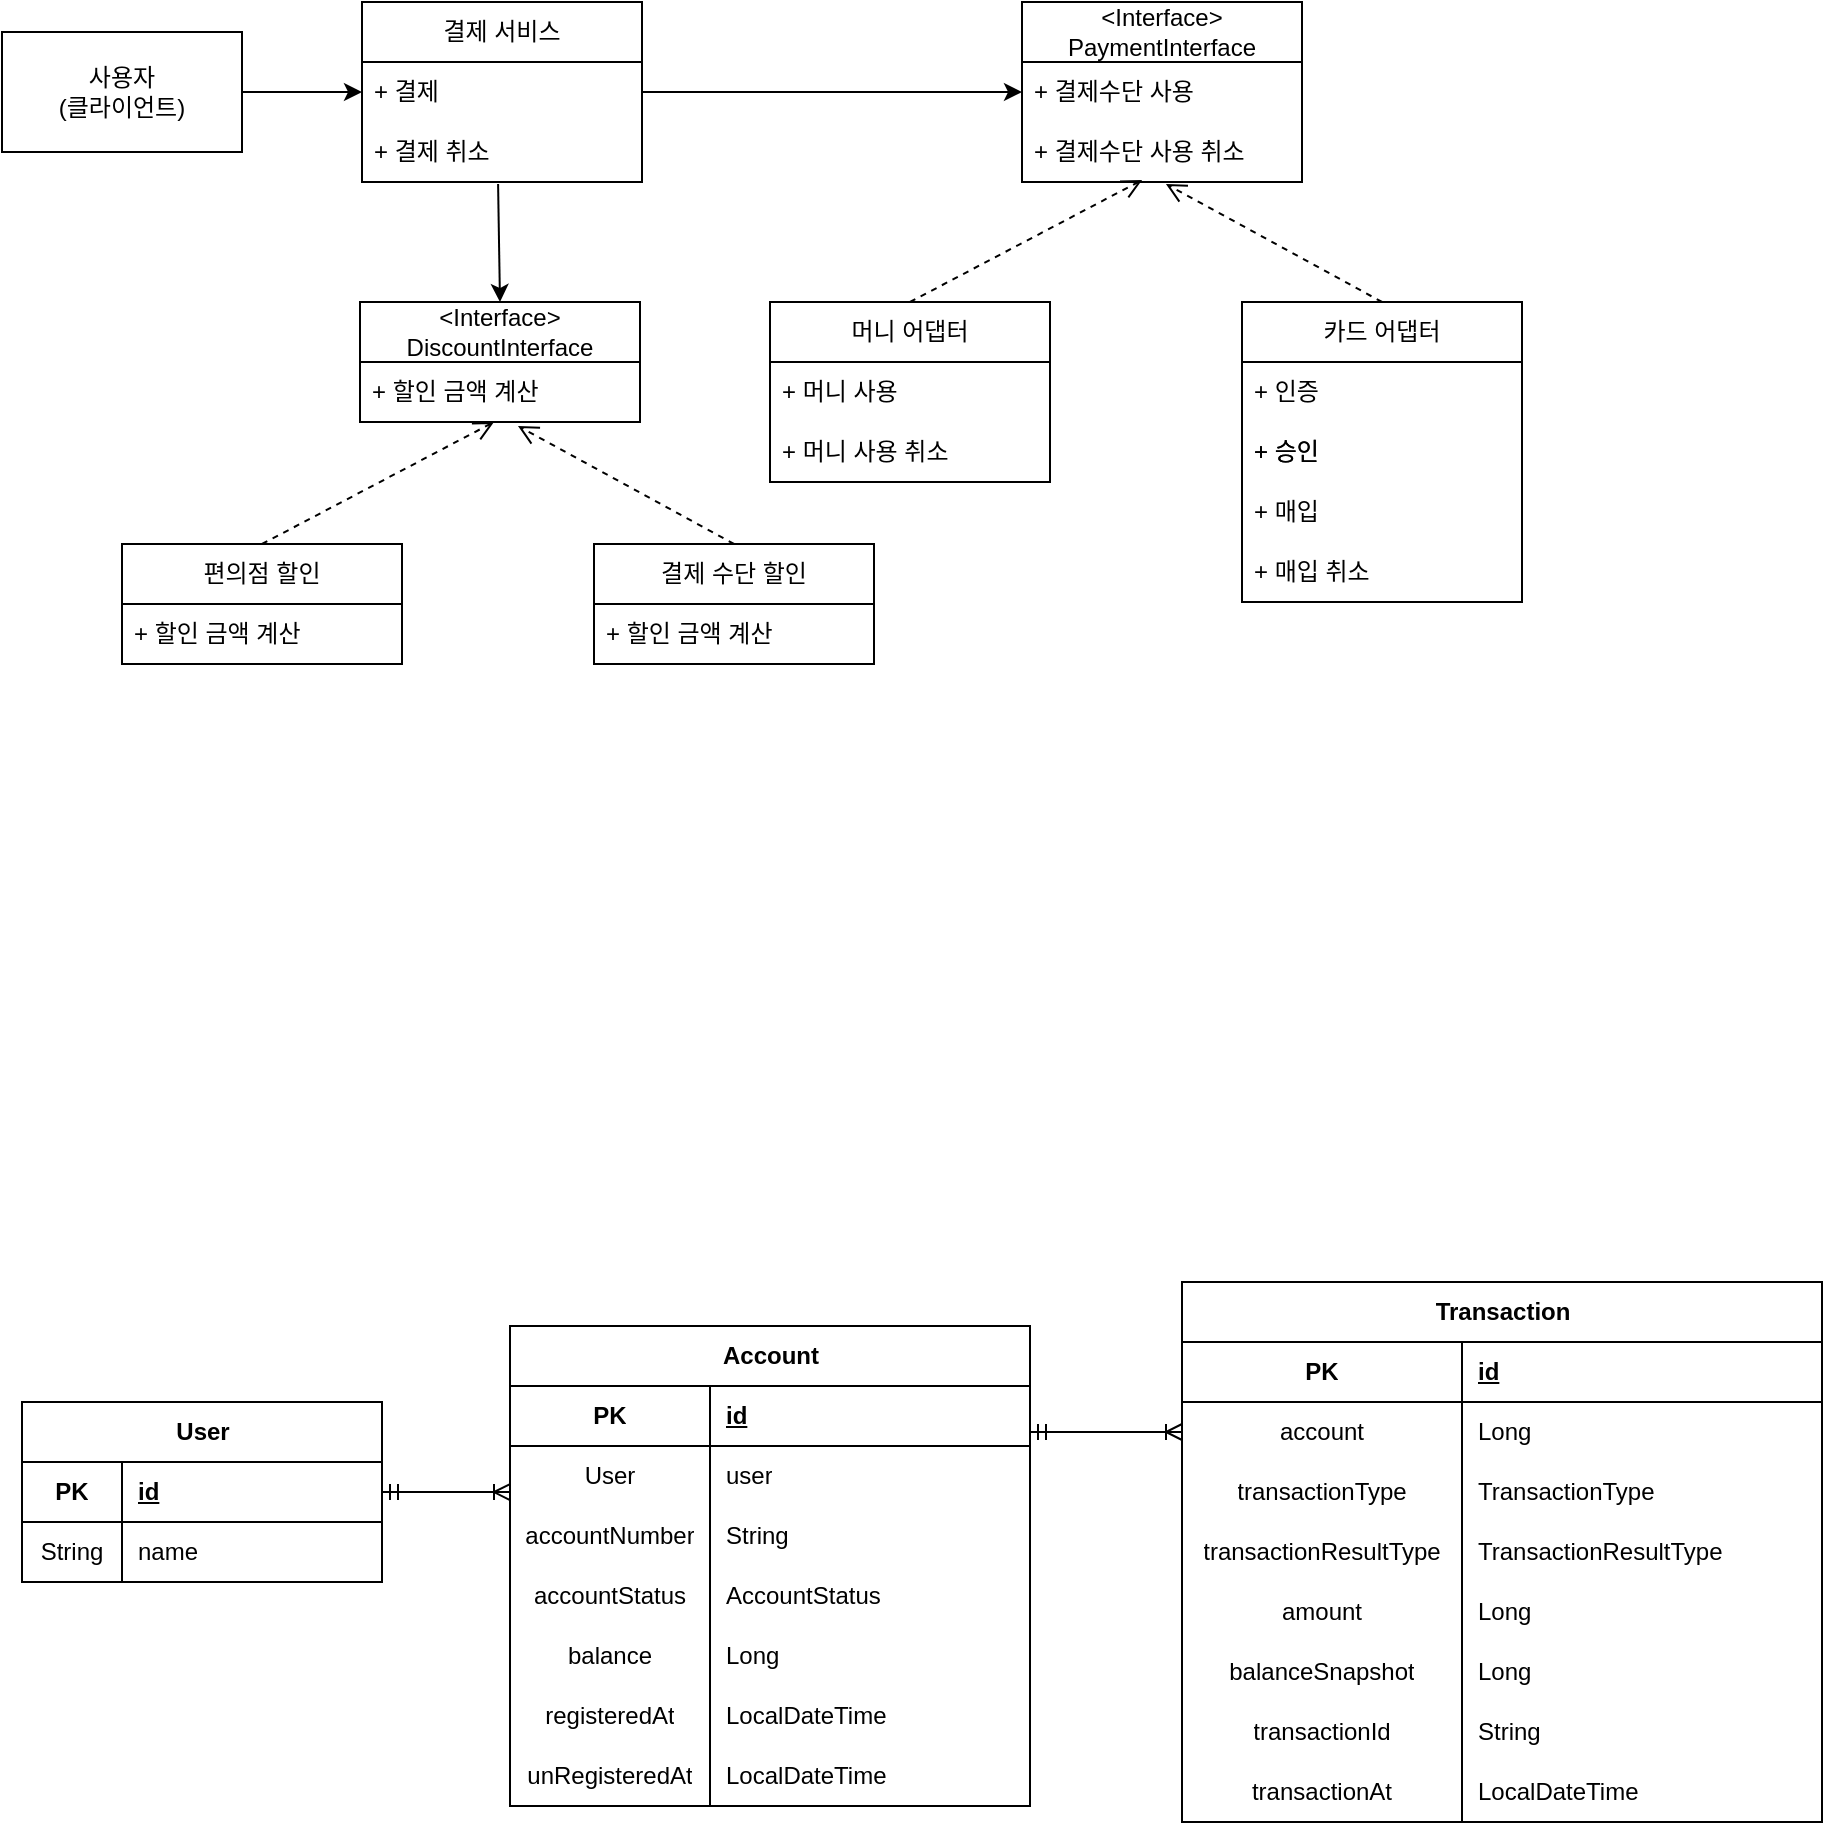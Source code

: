 <mxfile version="24.4.15" type="github">
  <diagram id="C5RBs43oDa-KdzZeNtuy" name="Page-1">
    <mxGraphModel dx="1027" dy="1156" grid="1" gridSize="10" guides="1" tooltips="1" connect="1" arrows="1" fold="1" page="1" pageScale="1" pageWidth="827" pageHeight="1169" math="0" shadow="0">
      <root>
        <mxCell id="WIyWlLk6GJQsqaUBKTNV-0" />
        <mxCell id="WIyWlLk6GJQsqaUBKTNV-1" parent="WIyWlLk6GJQsqaUBKTNV-0" />
        <mxCell id="8xbjp1mDKexS0a4LAFoc-0" value="결제 서비스" style="swimlane;fontStyle=0;childLayout=stackLayout;horizontal=1;startSize=30;horizontalStack=0;resizeParent=1;resizeParentMax=0;resizeLast=0;collapsible=1;marginBottom=0;whiteSpace=wrap;html=1;" parent="WIyWlLk6GJQsqaUBKTNV-1" vertex="1">
          <mxGeometry x="210" y="410" width="140" height="90" as="geometry" />
        </mxCell>
        <mxCell id="8xbjp1mDKexS0a4LAFoc-1" value="+ 결제" style="text;strokeColor=none;fillColor=none;align=left;verticalAlign=middle;spacingLeft=4;spacingRight=4;overflow=hidden;points=[[0,0.5],[1,0.5]];portConstraint=eastwest;rotatable=0;whiteSpace=wrap;html=1;" parent="8xbjp1mDKexS0a4LAFoc-0" vertex="1">
          <mxGeometry y="30" width="140" height="30" as="geometry" />
        </mxCell>
        <mxCell id="8xbjp1mDKexS0a4LAFoc-2" value="+ 결제 취소" style="text;strokeColor=none;fillColor=none;align=left;verticalAlign=middle;spacingLeft=4;spacingRight=4;overflow=hidden;points=[[0,0.5],[1,0.5]];portConstraint=eastwest;rotatable=0;whiteSpace=wrap;html=1;" parent="8xbjp1mDKexS0a4LAFoc-0" vertex="1">
          <mxGeometry y="60" width="140" height="30" as="geometry" />
        </mxCell>
        <mxCell id="8xbjp1mDKexS0a4LAFoc-4" value="&amp;lt;Interface&amp;gt;&lt;div&gt;PaymentInterface&lt;/div&gt;" style="swimlane;fontStyle=0;childLayout=stackLayout;horizontal=1;startSize=30;horizontalStack=0;resizeParent=1;resizeParentMax=0;resizeLast=0;collapsible=1;marginBottom=0;whiteSpace=wrap;html=1;" parent="WIyWlLk6GJQsqaUBKTNV-1" vertex="1">
          <mxGeometry x="540" y="410" width="140" height="90" as="geometry" />
        </mxCell>
        <mxCell id="8xbjp1mDKexS0a4LAFoc-5" value="+ 결제수단 사용" style="text;strokeColor=none;fillColor=none;align=left;verticalAlign=middle;spacingLeft=4;spacingRight=4;overflow=hidden;points=[[0,0.5],[1,0.5]];portConstraint=eastwest;rotatable=0;whiteSpace=wrap;html=1;" parent="8xbjp1mDKexS0a4LAFoc-4" vertex="1">
          <mxGeometry y="30" width="140" height="30" as="geometry" />
        </mxCell>
        <mxCell id="8xbjp1mDKexS0a4LAFoc-6" value="+ 결제수단 사용 취소" style="text;strokeColor=none;fillColor=none;align=left;verticalAlign=middle;spacingLeft=4;spacingRight=4;overflow=hidden;points=[[0,0.5],[1,0.5]];portConstraint=eastwest;rotatable=0;whiteSpace=wrap;html=1;" parent="8xbjp1mDKexS0a4LAFoc-4" vertex="1">
          <mxGeometry y="60" width="140" height="30" as="geometry" />
        </mxCell>
        <mxCell id="8xbjp1mDKexS0a4LAFoc-8" style="edgeStyle=orthogonalEdgeStyle;rounded=0;orthogonalLoop=1;jettySize=auto;html=1;exitX=1;exitY=0.5;exitDx=0;exitDy=0;entryX=0;entryY=0.5;entryDx=0;entryDy=0;" parent="WIyWlLk6GJQsqaUBKTNV-1" source="8xbjp1mDKexS0a4LAFoc-7" target="8xbjp1mDKexS0a4LAFoc-1" edge="1">
          <mxGeometry relative="1" as="geometry" />
        </mxCell>
        <mxCell id="8xbjp1mDKexS0a4LAFoc-7" value="사용자&lt;div&gt;(클라이언트)&lt;/div&gt;" style="rounded=0;whiteSpace=wrap;html=1;" parent="WIyWlLk6GJQsqaUBKTNV-1" vertex="1">
          <mxGeometry x="30" y="425" width="120" height="60" as="geometry" />
        </mxCell>
        <mxCell id="8xbjp1mDKexS0a4LAFoc-9" style="edgeStyle=orthogonalEdgeStyle;rounded=0;orthogonalLoop=1;jettySize=auto;html=1;exitX=1;exitY=0.5;exitDx=0;exitDy=0;entryX=0;entryY=0.5;entryDx=0;entryDy=0;" parent="WIyWlLk6GJQsqaUBKTNV-1" source="8xbjp1mDKexS0a4LAFoc-1" target="8xbjp1mDKexS0a4LAFoc-5" edge="1">
          <mxGeometry relative="1" as="geometry" />
        </mxCell>
        <mxCell id="zziyT_RN4S72mbgWYTng-0" value="머니 어댑터" style="swimlane;fontStyle=0;childLayout=stackLayout;horizontal=1;startSize=30;horizontalStack=0;resizeParent=1;resizeParentMax=0;resizeLast=0;collapsible=1;marginBottom=0;whiteSpace=wrap;html=1;" parent="WIyWlLk6GJQsqaUBKTNV-1" vertex="1">
          <mxGeometry x="414" y="560" width="140" height="90" as="geometry" />
        </mxCell>
        <mxCell id="zziyT_RN4S72mbgWYTng-1" value="+ 머니 사용" style="text;strokeColor=none;fillColor=none;align=left;verticalAlign=middle;spacingLeft=4;spacingRight=4;overflow=hidden;points=[[0,0.5],[1,0.5]];portConstraint=eastwest;rotatable=0;whiteSpace=wrap;html=1;" parent="zziyT_RN4S72mbgWYTng-0" vertex="1">
          <mxGeometry y="30" width="140" height="30" as="geometry" />
        </mxCell>
        <mxCell id="zziyT_RN4S72mbgWYTng-2" value="+ 머니 사용 취소" style="text;strokeColor=none;fillColor=none;align=left;verticalAlign=middle;spacingLeft=4;spacingRight=4;overflow=hidden;points=[[0,0.5],[1,0.5]];portConstraint=eastwest;rotatable=0;whiteSpace=wrap;html=1;" parent="zziyT_RN4S72mbgWYTng-0" vertex="1">
          <mxGeometry y="60" width="140" height="30" as="geometry" />
        </mxCell>
        <mxCell id="zziyT_RN4S72mbgWYTng-3" value="카드 어댑터" style="swimlane;fontStyle=0;childLayout=stackLayout;horizontal=1;startSize=30;horizontalStack=0;resizeParent=1;resizeParentMax=0;resizeLast=0;collapsible=1;marginBottom=0;whiteSpace=wrap;html=1;" parent="WIyWlLk6GJQsqaUBKTNV-1" vertex="1">
          <mxGeometry x="650" y="560" width="140" height="150" as="geometry" />
        </mxCell>
        <mxCell id="zziyT_RN4S72mbgWYTng-4" value="+ 인증&lt;span style=&quot;white-space: pre;&quot;&gt;&#x9;&lt;/span&gt;&lt;span style=&quot;white-space: pre;&quot;&gt;&#x9;&lt;/span&gt;" style="text;strokeColor=none;fillColor=none;align=left;verticalAlign=middle;spacingLeft=4;spacingRight=4;overflow=hidden;points=[[0,0.5],[1,0.5]];portConstraint=eastwest;rotatable=0;whiteSpace=wrap;html=1;" parent="zziyT_RN4S72mbgWYTng-3" vertex="1">
          <mxGeometry y="30" width="140" height="30" as="geometry" />
        </mxCell>
        <mxCell id="zziyT_RN4S72mbgWYTng-5" value="+ 승인" style="text;strokeColor=none;fillColor=none;align=left;verticalAlign=middle;spacingLeft=4;spacingRight=4;overflow=hidden;points=[[0,0.5],[1,0.5]];portConstraint=eastwest;rotatable=0;whiteSpace=wrap;html=1;" parent="zziyT_RN4S72mbgWYTng-3" vertex="1">
          <mxGeometry y="60" width="140" height="30" as="geometry" />
        </mxCell>
        <mxCell id="zziyT_RN4S72mbgWYTng-7" value="+ 매입" style="text;strokeColor=none;fillColor=none;align=left;verticalAlign=middle;spacingLeft=4;spacingRight=4;overflow=hidden;points=[[0,0.5],[1,0.5]];portConstraint=eastwest;rotatable=0;whiteSpace=wrap;html=1;" parent="zziyT_RN4S72mbgWYTng-3" vertex="1">
          <mxGeometry y="90" width="140" height="30" as="geometry" />
        </mxCell>
        <mxCell id="zziyT_RN4S72mbgWYTng-9" value="+ 매입 취소" style="text;strokeColor=none;fillColor=none;align=left;verticalAlign=middle;spacingLeft=4;spacingRight=4;overflow=hidden;points=[[0,0.5],[1,0.5]];portConstraint=eastwest;rotatable=0;whiteSpace=wrap;html=1;" parent="zziyT_RN4S72mbgWYTng-3" vertex="1">
          <mxGeometry y="120" width="140" height="30" as="geometry" />
        </mxCell>
        <mxCell id="zziyT_RN4S72mbgWYTng-6" value="+ 승인" style="text;strokeColor=none;fillColor=none;align=left;verticalAlign=middle;spacingLeft=4;spacingRight=4;overflow=hidden;points=[[0,0.5],[1,0.5]];portConstraint=eastwest;rotatable=0;whiteSpace=wrap;html=1;" parent="WIyWlLk6GJQsqaUBKTNV-1" vertex="1">
          <mxGeometry x="650" y="620" width="140" height="30" as="geometry" />
        </mxCell>
        <mxCell id="zziyT_RN4S72mbgWYTng-10" value="" style="html=1;verticalAlign=bottom;endArrow=open;dashed=1;endSize=8;curved=0;rounded=0;exitX=0.5;exitY=0;exitDx=0;exitDy=0;entryX=0.429;entryY=0.967;entryDx=0;entryDy=0;entryPerimeter=0;" parent="WIyWlLk6GJQsqaUBKTNV-1" source="zziyT_RN4S72mbgWYTng-0" target="8xbjp1mDKexS0a4LAFoc-6" edge="1">
          <mxGeometry relative="1" as="geometry">
            <mxPoint x="450" y="710" as="sourcePoint" />
            <mxPoint x="370" y="710" as="targetPoint" />
          </mxGeometry>
        </mxCell>
        <mxCell id="zziyT_RN4S72mbgWYTng-11" value="" style="html=1;verticalAlign=bottom;endArrow=open;dashed=1;endSize=8;curved=0;rounded=0;exitX=0.5;exitY=0;exitDx=0;exitDy=0;entryX=0.514;entryY=1.033;entryDx=0;entryDy=0;entryPerimeter=0;" parent="WIyWlLk6GJQsqaUBKTNV-1" source="zziyT_RN4S72mbgWYTng-3" target="8xbjp1mDKexS0a4LAFoc-6" edge="1">
          <mxGeometry relative="1" as="geometry">
            <mxPoint x="494" y="570" as="sourcePoint" />
            <mxPoint x="610" y="509" as="targetPoint" />
          </mxGeometry>
        </mxCell>
        <mxCell id="zziyT_RN4S72mbgWYTng-12" value="&amp;lt;Interface&amp;gt;&lt;div&gt;DiscountInterface&lt;/div&gt;" style="swimlane;fontStyle=0;childLayout=stackLayout;horizontal=1;startSize=30;horizontalStack=0;resizeParent=1;resizeParentMax=0;resizeLast=0;collapsible=1;marginBottom=0;whiteSpace=wrap;html=1;" parent="WIyWlLk6GJQsqaUBKTNV-1" vertex="1">
          <mxGeometry x="209" y="560" width="140" height="60" as="geometry" />
        </mxCell>
        <mxCell id="zziyT_RN4S72mbgWYTng-13" value="+ 할인 금액 계산" style="text;strokeColor=none;fillColor=none;align=left;verticalAlign=middle;spacingLeft=4;spacingRight=4;overflow=hidden;points=[[0,0.5],[1,0.5]];portConstraint=eastwest;rotatable=0;whiteSpace=wrap;html=1;" parent="zziyT_RN4S72mbgWYTng-12" vertex="1">
          <mxGeometry y="30" width="140" height="30" as="geometry" />
        </mxCell>
        <mxCell id="zziyT_RN4S72mbgWYTng-16" value="" style="endArrow=classic;html=1;rounded=0;exitX=0.486;exitY=1.033;exitDx=0;exitDy=0;exitPerimeter=0;entryX=0.5;entryY=0;entryDx=0;entryDy=0;" parent="WIyWlLk6GJQsqaUBKTNV-1" source="8xbjp1mDKexS0a4LAFoc-2" target="zziyT_RN4S72mbgWYTng-12" edge="1">
          <mxGeometry width="50" height="50" relative="1" as="geometry">
            <mxPoint x="270" y="550" as="sourcePoint" />
            <mxPoint x="320" y="500" as="targetPoint" />
          </mxGeometry>
        </mxCell>
        <mxCell id="zziyT_RN4S72mbgWYTng-17" value="편의점 할인" style="swimlane;fontStyle=0;childLayout=stackLayout;horizontal=1;startSize=30;horizontalStack=0;resizeParent=1;resizeParentMax=0;resizeLast=0;collapsible=1;marginBottom=0;whiteSpace=wrap;html=1;" parent="WIyWlLk6GJQsqaUBKTNV-1" vertex="1">
          <mxGeometry x="90" y="681" width="140" height="60" as="geometry" />
        </mxCell>
        <mxCell id="zziyT_RN4S72mbgWYTng-18" value="+ 할인 금액 계산" style="text;strokeColor=none;fillColor=none;align=left;verticalAlign=middle;spacingLeft=4;spacingRight=4;overflow=hidden;points=[[0,0.5],[1,0.5]];portConstraint=eastwest;rotatable=0;whiteSpace=wrap;html=1;" parent="zziyT_RN4S72mbgWYTng-17" vertex="1">
          <mxGeometry y="30" width="140" height="30" as="geometry" />
        </mxCell>
        <mxCell id="zziyT_RN4S72mbgWYTng-20" value="결제 수단 할인" style="swimlane;fontStyle=0;childLayout=stackLayout;horizontal=1;startSize=30;horizontalStack=0;resizeParent=1;resizeParentMax=0;resizeLast=0;collapsible=1;marginBottom=0;whiteSpace=wrap;html=1;" parent="WIyWlLk6GJQsqaUBKTNV-1" vertex="1">
          <mxGeometry x="326" y="681" width="140" height="60" as="geometry" />
        </mxCell>
        <mxCell id="zziyT_RN4S72mbgWYTng-24" value="+ 할인 금액 계산" style="text;strokeColor=none;fillColor=none;align=left;verticalAlign=middle;spacingLeft=4;spacingRight=4;overflow=hidden;points=[[0,0.5],[1,0.5]];portConstraint=eastwest;rotatable=0;whiteSpace=wrap;html=1;" parent="zziyT_RN4S72mbgWYTng-20" vertex="1">
          <mxGeometry y="30" width="140" height="30" as="geometry" />
        </mxCell>
        <mxCell id="zziyT_RN4S72mbgWYTng-26" value="" style="html=1;verticalAlign=bottom;endArrow=open;dashed=1;endSize=8;curved=0;rounded=0;exitX=0.5;exitY=0;exitDx=0;exitDy=0;entryX=0.429;entryY=0.967;entryDx=0;entryDy=0;entryPerimeter=0;" parent="WIyWlLk6GJQsqaUBKTNV-1" source="zziyT_RN4S72mbgWYTng-17" edge="1">
          <mxGeometry relative="1" as="geometry">
            <mxPoint x="126" y="831" as="sourcePoint" />
            <mxPoint x="276" y="620" as="targetPoint" />
          </mxGeometry>
        </mxCell>
        <mxCell id="zziyT_RN4S72mbgWYTng-27" value="" style="html=1;verticalAlign=bottom;endArrow=open;dashed=1;endSize=8;curved=0;rounded=0;exitX=0.5;exitY=0;exitDx=0;exitDy=0;entryX=0.514;entryY=1.033;entryDx=0;entryDy=0;entryPerimeter=0;" parent="WIyWlLk6GJQsqaUBKTNV-1" source="zziyT_RN4S72mbgWYTng-20" edge="1">
          <mxGeometry relative="1" as="geometry">
            <mxPoint x="170" y="691" as="sourcePoint" />
            <mxPoint x="288" y="622" as="targetPoint" />
          </mxGeometry>
        </mxCell>
        <mxCell id="fZnTfgWVGtt5F1IwrfkR-2" value="User" style="shape=table;startSize=30;container=1;collapsible=1;childLayout=tableLayout;fixedRows=1;rowLines=0;fontStyle=1;align=center;resizeLast=1;html=1;" vertex="1" parent="WIyWlLk6GJQsqaUBKTNV-1">
          <mxGeometry x="40" y="1110" width="180" height="90" as="geometry" />
        </mxCell>
        <mxCell id="fZnTfgWVGtt5F1IwrfkR-3" value="" style="shape=tableRow;horizontal=0;startSize=0;swimlaneHead=0;swimlaneBody=0;fillColor=none;collapsible=0;dropTarget=0;points=[[0,0.5],[1,0.5]];portConstraint=eastwest;top=0;left=0;right=0;bottom=1;" vertex="1" parent="fZnTfgWVGtt5F1IwrfkR-2">
          <mxGeometry y="30" width="180" height="30" as="geometry" />
        </mxCell>
        <mxCell id="fZnTfgWVGtt5F1IwrfkR-4" value="PK" style="shape=partialRectangle;connectable=0;fillColor=none;top=0;left=0;bottom=0;right=0;fontStyle=1;overflow=hidden;whiteSpace=wrap;html=1;" vertex="1" parent="fZnTfgWVGtt5F1IwrfkR-3">
          <mxGeometry width="50" height="30" as="geometry">
            <mxRectangle width="50" height="30" as="alternateBounds" />
          </mxGeometry>
        </mxCell>
        <mxCell id="fZnTfgWVGtt5F1IwrfkR-5" value="id" style="shape=partialRectangle;connectable=0;fillColor=none;top=0;left=0;bottom=0;right=0;align=left;spacingLeft=6;fontStyle=5;overflow=hidden;whiteSpace=wrap;html=1;" vertex="1" parent="fZnTfgWVGtt5F1IwrfkR-3">
          <mxGeometry x="50" width="130" height="30" as="geometry">
            <mxRectangle width="130" height="30" as="alternateBounds" />
          </mxGeometry>
        </mxCell>
        <mxCell id="fZnTfgWVGtt5F1IwrfkR-6" value="" style="shape=tableRow;horizontal=0;startSize=0;swimlaneHead=0;swimlaneBody=0;fillColor=none;collapsible=0;dropTarget=0;points=[[0,0.5],[1,0.5]];portConstraint=eastwest;top=0;left=0;right=0;bottom=0;" vertex="1" parent="fZnTfgWVGtt5F1IwrfkR-2">
          <mxGeometry y="60" width="180" height="30" as="geometry" />
        </mxCell>
        <mxCell id="fZnTfgWVGtt5F1IwrfkR-7" value="String" style="shape=partialRectangle;connectable=0;fillColor=none;top=0;left=0;bottom=0;right=0;editable=1;overflow=hidden;whiteSpace=wrap;html=1;" vertex="1" parent="fZnTfgWVGtt5F1IwrfkR-6">
          <mxGeometry width="50" height="30" as="geometry">
            <mxRectangle width="50" height="30" as="alternateBounds" />
          </mxGeometry>
        </mxCell>
        <mxCell id="fZnTfgWVGtt5F1IwrfkR-8" value="name" style="shape=partialRectangle;connectable=0;fillColor=none;top=0;left=0;bottom=0;right=0;align=left;spacingLeft=6;overflow=hidden;whiteSpace=wrap;html=1;" vertex="1" parent="fZnTfgWVGtt5F1IwrfkR-6">
          <mxGeometry x="50" width="130" height="30" as="geometry">
            <mxRectangle width="130" height="30" as="alternateBounds" />
          </mxGeometry>
        </mxCell>
        <object label="Account" tgg="" id="fZnTfgWVGtt5F1IwrfkR-15">
          <mxCell style="shape=table;startSize=30;container=1;collapsible=1;childLayout=tableLayout;fixedRows=1;rowLines=0;fontStyle=1;align=center;resizeLast=1;html=1;" vertex="1" parent="WIyWlLk6GJQsqaUBKTNV-1">
            <mxGeometry x="284" y="1072" width="260" height="240" as="geometry" />
          </mxCell>
        </object>
        <mxCell id="fZnTfgWVGtt5F1IwrfkR-16" value="" style="shape=tableRow;horizontal=0;startSize=0;swimlaneHead=0;swimlaneBody=0;fillColor=none;collapsible=0;dropTarget=0;points=[[0,0.5],[1,0.5]];portConstraint=eastwest;top=0;left=0;right=0;bottom=1;" vertex="1" parent="fZnTfgWVGtt5F1IwrfkR-15">
          <mxGeometry y="30" width="260" height="30" as="geometry" />
        </mxCell>
        <mxCell id="fZnTfgWVGtt5F1IwrfkR-17" value="PK" style="shape=partialRectangle;connectable=0;fillColor=none;top=0;left=0;bottom=0;right=0;fontStyle=1;overflow=hidden;whiteSpace=wrap;html=1;" vertex="1" parent="fZnTfgWVGtt5F1IwrfkR-16">
          <mxGeometry width="100" height="30" as="geometry">
            <mxRectangle width="100" height="30" as="alternateBounds" />
          </mxGeometry>
        </mxCell>
        <mxCell id="fZnTfgWVGtt5F1IwrfkR-18" value="id" style="shape=partialRectangle;connectable=0;fillColor=none;top=0;left=0;bottom=0;right=0;align=left;spacingLeft=6;fontStyle=5;overflow=hidden;whiteSpace=wrap;html=1;" vertex="1" parent="fZnTfgWVGtt5F1IwrfkR-16">
          <mxGeometry x="100" width="160" height="30" as="geometry">
            <mxRectangle width="160" height="30" as="alternateBounds" />
          </mxGeometry>
        </mxCell>
        <mxCell id="fZnTfgWVGtt5F1IwrfkR-19" value="" style="shape=tableRow;horizontal=0;startSize=0;swimlaneHead=0;swimlaneBody=0;fillColor=none;collapsible=0;dropTarget=0;points=[[0,0.5],[1,0.5]];portConstraint=eastwest;top=0;left=0;right=0;bottom=0;" vertex="1" parent="fZnTfgWVGtt5F1IwrfkR-15">
          <mxGeometry y="60" width="260" height="30" as="geometry" />
        </mxCell>
        <mxCell id="fZnTfgWVGtt5F1IwrfkR-20" value="User" style="shape=partialRectangle;connectable=0;fillColor=none;top=0;left=0;bottom=0;right=0;editable=1;overflow=hidden;whiteSpace=wrap;html=1;" vertex="1" parent="fZnTfgWVGtt5F1IwrfkR-19">
          <mxGeometry width="100" height="30" as="geometry">
            <mxRectangle width="100" height="30" as="alternateBounds" />
          </mxGeometry>
        </mxCell>
        <mxCell id="fZnTfgWVGtt5F1IwrfkR-21" value="user" style="shape=partialRectangle;connectable=0;fillColor=none;top=0;left=0;bottom=0;right=0;align=left;spacingLeft=6;overflow=hidden;whiteSpace=wrap;html=1;" vertex="1" parent="fZnTfgWVGtt5F1IwrfkR-19">
          <mxGeometry x="100" width="160" height="30" as="geometry">
            <mxRectangle width="160" height="30" as="alternateBounds" />
          </mxGeometry>
        </mxCell>
        <mxCell id="fZnTfgWVGtt5F1IwrfkR-22" value="" style="shape=tableRow;horizontal=0;startSize=0;swimlaneHead=0;swimlaneBody=0;fillColor=none;collapsible=0;dropTarget=0;points=[[0,0.5],[1,0.5]];portConstraint=eastwest;top=0;left=0;right=0;bottom=0;" vertex="1" parent="fZnTfgWVGtt5F1IwrfkR-15">
          <mxGeometry y="90" width="260" height="30" as="geometry" />
        </mxCell>
        <mxCell id="fZnTfgWVGtt5F1IwrfkR-23" value="accountNumber" style="shape=partialRectangle;connectable=0;fillColor=none;top=0;left=0;bottom=0;right=0;editable=1;overflow=hidden;whiteSpace=wrap;html=1;" vertex="1" parent="fZnTfgWVGtt5F1IwrfkR-22">
          <mxGeometry width="100" height="30" as="geometry">
            <mxRectangle width="100" height="30" as="alternateBounds" />
          </mxGeometry>
        </mxCell>
        <mxCell id="fZnTfgWVGtt5F1IwrfkR-24" value="String" style="shape=partialRectangle;connectable=0;fillColor=none;top=0;left=0;bottom=0;right=0;align=left;spacingLeft=6;overflow=hidden;whiteSpace=wrap;html=1;" vertex="1" parent="fZnTfgWVGtt5F1IwrfkR-22">
          <mxGeometry x="100" width="160" height="30" as="geometry">
            <mxRectangle width="160" height="30" as="alternateBounds" />
          </mxGeometry>
        </mxCell>
        <mxCell id="fZnTfgWVGtt5F1IwrfkR-25" value="" style="shape=tableRow;horizontal=0;startSize=0;swimlaneHead=0;swimlaneBody=0;fillColor=none;collapsible=0;dropTarget=0;points=[[0,0.5],[1,0.5]];portConstraint=eastwest;top=0;left=0;right=0;bottom=0;" vertex="1" parent="fZnTfgWVGtt5F1IwrfkR-15">
          <mxGeometry y="120" width="260" height="30" as="geometry" />
        </mxCell>
        <mxCell id="fZnTfgWVGtt5F1IwrfkR-26" value="accountStatus" style="shape=partialRectangle;connectable=0;fillColor=none;top=0;left=0;bottom=0;right=0;editable=1;overflow=hidden;whiteSpace=wrap;html=1;" vertex="1" parent="fZnTfgWVGtt5F1IwrfkR-25">
          <mxGeometry width="100" height="30" as="geometry">
            <mxRectangle width="100" height="30" as="alternateBounds" />
          </mxGeometry>
        </mxCell>
        <mxCell id="fZnTfgWVGtt5F1IwrfkR-27" value="AccountStatus" style="shape=partialRectangle;connectable=0;fillColor=none;top=0;left=0;bottom=0;right=0;align=left;spacingLeft=6;overflow=hidden;whiteSpace=wrap;html=1;" vertex="1" parent="fZnTfgWVGtt5F1IwrfkR-25">
          <mxGeometry x="100" width="160" height="30" as="geometry">
            <mxRectangle width="160" height="30" as="alternateBounds" />
          </mxGeometry>
        </mxCell>
        <mxCell id="fZnTfgWVGtt5F1IwrfkR-139" value="" style="shape=tableRow;horizontal=0;startSize=0;swimlaneHead=0;swimlaneBody=0;fillColor=none;collapsible=0;dropTarget=0;points=[[0,0.5],[1,0.5]];portConstraint=eastwest;top=0;left=0;right=0;bottom=0;" vertex="1" parent="fZnTfgWVGtt5F1IwrfkR-15">
          <mxGeometry y="150" width="260" height="30" as="geometry" />
        </mxCell>
        <mxCell id="fZnTfgWVGtt5F1IwrfkR-140" value="balance" style="shape=partialRectangle;connectable=0;fillColor=none;top=0;left=0;bottom=0;right=0;editable=1;overflow=hidden;whiteSpace=wrap;html=1;" vertex="1" parent="fZnTfgWVGtt5F1IwrfkR-139">
          <mxGeometry width="100" height="30" as="geometry">
            <mxRectangle width="100" height="30" as="alternateBounds" />
          </mxGeometry>
        </mxCell>
        <mxCell id="fZnTfgWVGtt5F1IwrfkR-141" value="Long" style="shape=partialRectangle;connectable=0;fillColor=none;top=0;left=0;bottom=0;right=0;align=left;spacingLeft=6;overflow=hidden;whiteSpace=wrap;html=1;" vertex="1" parent="fZnTfgWVGtt5F1IwrfkR-139">
          <mxGeometry x="100" width="160" height="30" as="geometry">
            <mxRectangle width="160" height="30" as="alternateBounds" />
          </mxGeometry>
        </mxCell>
        <mxCell id="fZnTfgWVGtt5F1IwrfkR-142" value="" style="shape=tableRow;horizontal=0;startSize=0;swimlaneHead=0;swimlaneBody=0;fillColor=none;collapsible=0;dropTarget=0;points=[[0,0.5],[1,0.5]];portConstraint=eastwest;top=0;left=0;right=0;bottom=0;" vertex="1" parent="fZnTfgWVGtt5F1IwrfkR-15">
          <mxGeometry y="180" width="260" height="30" as="geometry" />
        </mxCell>
        <mxCell id="fZnTfgWVGtt5F1IwrfkR-143" value="registeredAt" style="shape=partialRectangle;connectable=0;fillColor=none;top=0;left=0;bottom=0;right=0;editable=1;overflow=hidden;whiteSpace=wrap;html=1;" vertex="1" parent="fZnTfgWVGtt5F1IwrfkR-142">
          <mxGeometry width="100" height="30" as="geometry">
            <mxRectangle width="100" height="30" as="alternateBounds" />
          </mxGeometry>
        </mxCell>
        <mxCell id="fZnTfgWVGtt5F1IwrfkR-144" value="LocalDateTime" style="shape=partialRectangle;connectable=0;fillColor=none;top=0;left=0;bottom=0;right=0;align=left;spacingLeft=6;overflow=hidden;whiteSpace=wrap;html=1;" vertex="1" parent="fZnTfgWVGtt5F1IwrfkR-142">
          <mxGeometry x="100" width="160" height="30" as="geometry">
            <mxRectangle width="160" height="30" as="alternateBounds" />
          </mxGeometry>
        </mxCell>
        <mxCell id="fZnTfgWVGtt5F1IwrfkR-145" value="" style="shape=tableRow;horizontal=0;startSize=0;swimlaneHead=0;swimlaneBody=0;fillColor=none;collapsible=0;dropTarget=0;points=[[0,0.5],[1,0.5]];portConstraint=eastwest;top=0;left=0;right=0;bottom=0;" vertex="1" parent="fZnTfgWVGtt5F1IwrfkR-15">
          <mxGeometry y="210" width="260" height="30" as="geometry" />
        </mxCell>
        <mxCell id="fZnTfgWVGtt5F1IwrfkR-146" value="unRegisteredAt" style="shape=partialRectangle;connectable=0;fillColor=none;top=0;left=0;bottom=0;right=0;editable=1;overflow=hidden;whiteSpace=wrap;html=1;" vertex="1" parent="fZnTfgWVGtt5F1IwrfkR-145">
          <mxGeometry width="100" height="30" as="geometry">
            <mxRectangle width="100" height="30" as="alternateBounds" />
          </mxGeometry>
        </mxCell>
        <mxCell id="fZnTfgWVGtt5F1IwrfkR-147" value="LocalDateTime" style="shape=partialRectangle;connectable=0;fillColor=none;top=0;left=0;bottom=0;right=0;align=left;spacingLeft=6;overflow=hidden;whiteSpace=wrap;html=1;" vertex="1" parent="fZnTfgWVGtt5F1IwrfkR-145">
          <mxGeometry x="100" width="160" height="30" as="geometry">
            <mxRectangle width="160" height="30" as="alternateBounds" />
          </mxGeometry>
        </mxCell>
        <object label="Transaction" tgg="" id="fZnTfgWVGtt5F1IwrfkR-148">
          <mxCell style="shape=table;startSize=30;container=1;collapsible=1;childLayout=tableLayout;fixedRows=1;rowLines=0;fontStyle=1;align=center;resizeLast=1;html=1;" vertex="1" parent="WIyWlLk6GJQsqaUBKTNV-1">
            <mxGeometry x="620" y="1050" width="320" height="270" as="geometry" />
          </mxCell>
        </object>
        <mxCell id="fZnTfgWVGtt5F1IwrfkR-149" value="" style="shape=tableRow;horizontal=0;startSize=0;swimlaneHead=0;swimlaneBody=0;fillColor=none;collapsible=0;dropTarget=0;points=[[0,0.5],[1,0.5]];portConstraint=eastwest;top=0;left=0;right=0;bottom=1;" vertex="1" parent="fZnTfgWVGtt5F1IwrfkR-148">
          <mxGeometry y="30" width="320" height="30" as="geometry" />
        </mxCell>
        <mxCell id="fZnTfgWVGtt5F1IwrfkR-150" value="PK" style="shape=partialRectangle;connectable=0;fillColor=none;top=0;left=0;bottom=0;right=0;fontStyle=1;overflow=hidden;whiteSpace=wrap;html=1;" vertex="1" parent="fZnTfgWVGtt5F1IwrfkR-149">
          <mxGeometry width="140" height="30" as="geometry">
            <mxRectangle width="140" height="30" as="alternateBounds" />
          </mxGeometry>
        </mxCell>
        <mxCell id="fZnTfgWVGtt5F1IwrfkR-151" value="id" style="shape=partialRectangle;connectable=0;fillColor=none;top=0;left=0;bottom=0;right=0;align=left;spacingLeft=6;fontStyle=5;overflow=hidden;whiteSpace=wrap;html=1;" vertex="1" parent="fZnTfgWVGtt5F1IwrfkR-149">
          <mxGeometry x="140" width="180" height="30" as="geometry">
            <mxRectangle width="180" height="30" as="alternateBounds" />
          </mxGeometry>
        </mxCell>
        <mxCell id="fZnTfgWVGtt5F1IwrfkR-152" value="" style="shape=tableRow;horizontal=0;startSize=0;swimlaneHead=0;swimlaneBody=0;fillColor=none;collapsible=0;dropTarget=0;points=[[0,0.5],[1,0.5]];portConstraint=eastwest;top=0;left=0;right=0;bottom=0;" vertex="1" parent="fZnTfgWVGtt5F1IwrfkR-148">
          <mxGeometry y="60" width="320" height="30" as="geometry" />
        </mxCell>
        <mxCell id="fZnTfgWVGtt5F1IwrfkR-153" value="account" style="shape=partialRectangle;connectable=0;fillColor=none;top=0;left=0;bottom=0;right=0;editable=1;overflow=hidden;whiteSpace=wrap;html=1;" vertex="1" parent="fZnTfgWVGtt5F1IwrfkR-152">
          <mxGeometry width="140" height="30" as="geometry">
            <mxRectangle width="140" height="30" as="alternateBounds" />
          </mxGeometry>
        </mxCell>
        <mxCell id="fZnTfgWVGtt5F1IwrfkR-154" value="Long" style="shape=partialRectangle;connectable=0;fillColor=none;top=0;left=0;bottom=0;right=0;align=left;spacingLeft=6;overflow=hidden;whiteSpace=wrap;html=1;" vertex="1" parent="fZnTfgWVGtt5F1IwrfkR-152">
          <mxGeometry x="140" width="180" height="30" as="geometry">
            <mxRectangle width="180" height="30" as="alternateBounds" />
          </mxGeometry>
        </mxCell>
        <mxCell id="fZnTfgWVGtt5F1IwrfkR-155" value="" style="shape=tableRow;horizontal=0;startSize=0;swimlaneHead=0;swimlaneBody=0;fillColor=none;collapsible=0;dropTarget=0;points=[[0,0.5],[1,0.5]];portConstraint=eastwest;top=0;left=0;right=0;bottom=0;" vertex="1" parent="fZnTfgWVGtt5F1IwrfkR-148">
          <mxGeometry y="90" width="320" height="30" as="geometry" />
        </mxCell>
        <mxCell id="fZnTfgWVGtt5F1IwrfkR-156" value="transactionType" style="shape=partialRectangle;connectable=0;fillColor=none;top=0;left=0;bottom=0;right=0;editable=1;overflow=hidden;whiteSpace=wrap;html=1;" vertex="1" parent="fZnTfgWVGtt5F1IwrfkR-155">
          <mxGeometry width="140" height="30" as="geometry">
            <mxRectangle width="140" height="30" as="alternateBounds" />
          </mxGeometry>
        </mxCell>
        <mxCell id="fZnTfgWVGtt5F1IwrfkR-157" value="&lt;span style=&quot;text-align: center;&quot;&gt;TransactionType&lt;/span&gt;" style="shape=partialRectangle;connectable=0;fillColor=none;top=0;left=0;bottom=0;right=0;align=left;spacingLeft=6;overflow=hidden;whiteSpace=wrap;html=1;" vertex="1" parent="fZnTfgWVGtt5F1IwrfkR-155">
          <mxGeometry x="140" width="180" height="30" as="geometry">
            <mxRectangle width="180" height="30" as="alternateBounds" />
          </mxGeometry>
        </mxCell>
        <mxCell id="fZnTfgWVGtt5F1IwrfkR-158" value="" style="shape=tableRow;horizontal=0;startSize=0;swimlaneHead=0;swimlaneBody=0;fillColor=none;collapsible=0;dropTarget=0;points=[[0,0.5],[1,0.5]];portConstraint=eastwest;top=0;left=0;right=0;bottom=0;" vertex="1" parent="fZnTfgWVGtt5F1IwrfkR-148">
          <mxGeometry y="120" width="320" height="30" as="geometry" />
        </mxCell>
        <mxCell id="fZnTfgWVGtt5F1IwrfkR-159" value="transactionResultType" style="shape=partialRectangle;connectable=0;fillColor=none;top=0;left=0;bottom=0;right=0;editable=1;overflow=hidden;whiteSpace=wrap;html=1;" vertex="1" parent="fZnTfgWVGtt5F1IwrfkR-158">
          <mxGeometry width="140" height="30" as="geometry">
            <mxRectangle width="140" height="30" as="alternateBounds" />
          </mxGeometry>
        </mxCell>
        <mxCell id="fZnTfgWVGtt5F1IwrfkR-160" value="&lt;span style=&quot;text-align: center;&quot;&gt;TransactionResultType&lt;/span&gt;" style="shape=partialRectangle;connectable=0;fillColor=none;top=0;left=0;bottom=0;right=0;align=left;spacingLeft=6;overflow=hidden;whiteSpace=wrap;html=1;" vertex="1" parent="fZnTfgWVGtt5F1IwrfkR-158">
          <mxGeometry x="140" width="180" height="30" as="geometry">
            <mxRectangle width="180" height="30" as="alternateBounds" />
          </mxGeometry>
        </mxCell>
        <mxCell id="fZnTfgWVGtt5F1IwrfkR-161" value="" style="shape=tableRow;horizontal=0;startSize=0;swimlaneHead=0;swimlaneBody=0;fillColor=none;collapsible=0;dropTarget=0;points=[[0,0.5],[1,0.5]];portConstraint=eastwest;top=0;left=0;right=0;bottom=0;" vertex="1" parent="fZnTfgWVGtt5F1IwrfkR-148">
          <mxGeometry y="150" width="320" height="30" as="geometry" />
        </mxCell>
        <mxCell id="fZnTfgWVGtt5F1IwrfkR-162" value="amount" style="shape=partialRectangle;connectable=0;fillColor=none;top=0;left=0;bottom=0;right=0;editable=1;overflow=hidden;whiteSpace=wrap;html=1;" vertex="1" parent="fZnTfgWVGtt5F1IwrfkR-161">
          <mxGeometry width="140" height="30" as="geometry">
            <mxRectangle width="140" height="30" as="alternateBounds" />
          </mxGeometry>
        </mxCell>
        <mxCell id="fZnTfgWVGtt5F1IwrfkR-163" value="Long" style="shape=partialRectangle;connectable=0;fillColor=none;top=0;left=0;bottom=0;right=0;align=left;spacingLeft=6;overflow=hidden;whiteSpace=wrap;html=1;" vertex="1" parent="fZnTfgWVGtt5F1IwrfkR-161">
          <mxGeometry x="140" width="180" height="30" as="geometry">
            <mxRectangle width="180" height="30" as="alternateBounds" />
          </mxGeometry>
        </mxCell>
        <mxCell id="fZnTfgWVGtt5F1IwrfkR-164" value="" style="shape=tableRow;horizontal=0;startSize=0;swimlaneHead=0;swimlaneBody=0;fillColor=none;collapsible=0;dropTarget=0;points=[[0,0.5],[1,0.5]];portConstraint=eastwest;top=0;left=0;right=0;bottom=0;" vertex="1" parent="fZnTfgWVGtt5F1IwrfkR-148">
          <mxGeometry y="180" width="320" height="30" as="geometry" />
        </mxCell>
        <mxCell id="fZnTfgWVGtt5F1IwrfkR-165" value="balanceSnapshot" style="shape=partialRectangle;connectable=0;fillColor=none;top=0;left=0;bottom=0;right=0;editable=1;overflow=hidden;whiteSpace=wrap;html=1;" vertex="1" parent="fZnTfgWVGtt5F1IwrfkR-164">
          <mxGeometry width="140" height="30" as="geometry">
            <mxRectangle width="140" height="30" as="alternateBounds" />
          </mxGeometry>
        </mxCell>
        <mxCell id="fZnTfgWVGtt5F1IwrfkR-166" value="Long" style="shape=partialRectangle;connectable=0;fillColor=none;top=0;left=0;bottom=0;right=0;align=left;spacingLeft=6;overflow=hidden;whiteSpace=wrap;html=1;" vertex="1" parent="fZnTfgWVGtt5F1IwrfkR-164">
          <mxGeometry x="140" width="180" height="30" as="geometry">
            <mxRectangle width="180" height="30" as="alternateBounds" />
          </mxGeometry>
        </mxCell>
        <mxCell id="fZnTfgWVGtt5F1IwrfkR-167" value="" style="shape=tableRow;horizontal=0;startSize=0;swimlaneHead=0;swimlaneBody=0;fillColor=none;collapsible=0;dropTarget=0;points=[[0,0.5],[1,0.5]];portConstraint=eastwest;top=0;left=0;right=0;bottom=0;" vertex="1" parent="fZnTfgWVGtt5F1IwrfkR-148">
          <mxGeometry y="210" width="320" height="30" as="geometry" />
        </mxCell>
        <mxCell id="fZnTfgWVGtt5F1IwrfkR-168" value="transactionId" style="shape=partialRectangle;connectable=0;fillColor=none;top=0;left=0;bottom=0;right=0;editable=1;overflow=hidden;whiteSpace=wrap;html=1;" vertex="1" parent="fZnTfgWVGtt5F1IwrfkR-167">
          <mxGeometry width="140" height="30" as="geometry">
            <mxRectangle width="140" height="30" as="alternateBounds" />
          </mxGeometry>
        </mxCell>
        <mxCell id="fZnTfgWVGtt5F1IwrfkR-169" value="String" style="shape=partialRectangle;connectable=0;fillColor=none;top=0;left=0;bottom=0;right=0;align=left;spacingLeft=6;overflow=hidden;whiteSpace=wrap;html=1;" vertex="1" parent="fZnTfgWVGtt5F1IwrfkR-167">
          <mxGeometry x="140" width="180" height="30" as="geometry">
            <mxRectangle width="180" height="30" as="alternateBounds" />
          </mxGeometry>
        </mxCell>
        <mxCell id="fZnTfgWVGtt5F1IwrfkR-170" value="" style="shape=tableRow;horizontal=0;startSize=0;swimlaneHead=0;swimlaneBody=0;fillColor=none;collapsible=0;dropTarget=0;points=[[0,0.5],[1,0.5]];portConstraint=eastwest;top=0;left=0;right=0;bottom=0;" vertex="1" parent="fZnTfgWVGtt5F1IwrfkR-148">
          <mxGeometry y="240" width="320" height="30" as="geometry" />
        </mxCell>
        <mxCell id="fZnTfgWVGtt5F1IwrfkR-171" value="transactionAt" style="shape=partialRectangle;connectable=0;fillColor=none;top=0;left=0;bottom=0;right=0;editable=1;overflow=hidden;whiteSpace=wrap;html=1;" vertex="1" parent="fZnTfgWVGtt5F1IwrfkR-170">
          <mxGeometry width="140" height="30" as="geometry">
            <mxRectangle width="140" height="30" as="alternateBounds" />
          </mxGeometry>
        </mxCell>
        <mxCell id="fZnTfgWVGtt5F1IwrfkR-172" value="LocalDateTime" style="shape=partialRectangle;connectable=0;fillColor=none;top=0;left=0;bottom=0;right=0;align=left;spacingLeft=6;overflow=hidden;whiteSpace=wrap;html=1;" vertex="1" parent="fZnTfgWVGtt5F1IwrfkR-170">
          <mxGeometry x="140" width="180" height="30" as="geometry">
            <mxRectangle width="180" height="30" as="alternateBounds" />
          </mxGeometry>
        </mxCell>
        <mxCell id="fZnTfgWVGtt5F1IwrfkR-173" value="" style="edgeStyle=entityRelationEdgeStyle;fontSize=12;html=1;endArrow=ERoneToMany;startArrow=ERmandOne;rounded=0;entryX=0;entryY=0.5;entryDx=0;entryDy=0;exitX=1;exitY=0.767;exitDx=0;exitDy=0;exitPerimeter=0;" edge="1" parent="WIyWlLk6GJQsqaUBKTNV-1" source="fZnTfgWVGtt5F1IwrfkR-16" target="fZnTfgWVGtt5F1IwrfkR-152">
          <mxGeometry width="100" height="100" relative="1" as="geometry">
            <mxPoint x="460" y="1240" as="sourcePoint" />
            <mxPoint x="560" y="1140" as="targetPoint" />
          </mxGeometry>
        </mxCell>
        <mxCell id="fZnTfgWVGtt5F1IwrfkR-174" value="" style="edgeStyle=entityRelationEdgeStyle;fontSize=12;html=1;endArrow=ERoneToMany;startArrow=ERmandOne;rounded=0;entryX=0;entryY=0.767;entryDx=0;entryDy=0;exitX=1;exitY=0.5;exitDx=0;exitDy=0;entryPerimeter=0;" edge="1" parent="WIyWlLk6GJQsqaUBKTNV-1" source="fZnTfgWVGtt5F1IwrfkR-3" target="fZnTfgWVGtt5F1IwrfkR-19">
          <mxGeometry width="100" height="100" relative="1" as="geometry">
            <mxPoint x="554" y="1143" as="sourcePoint" />
            <mxPoint x="630" y="1125" as="targetPoint" />
          </mxGeometry>
        </mxCell>
      </root>
    </mxGraphModel>
  </diagram>
</mxfile>
